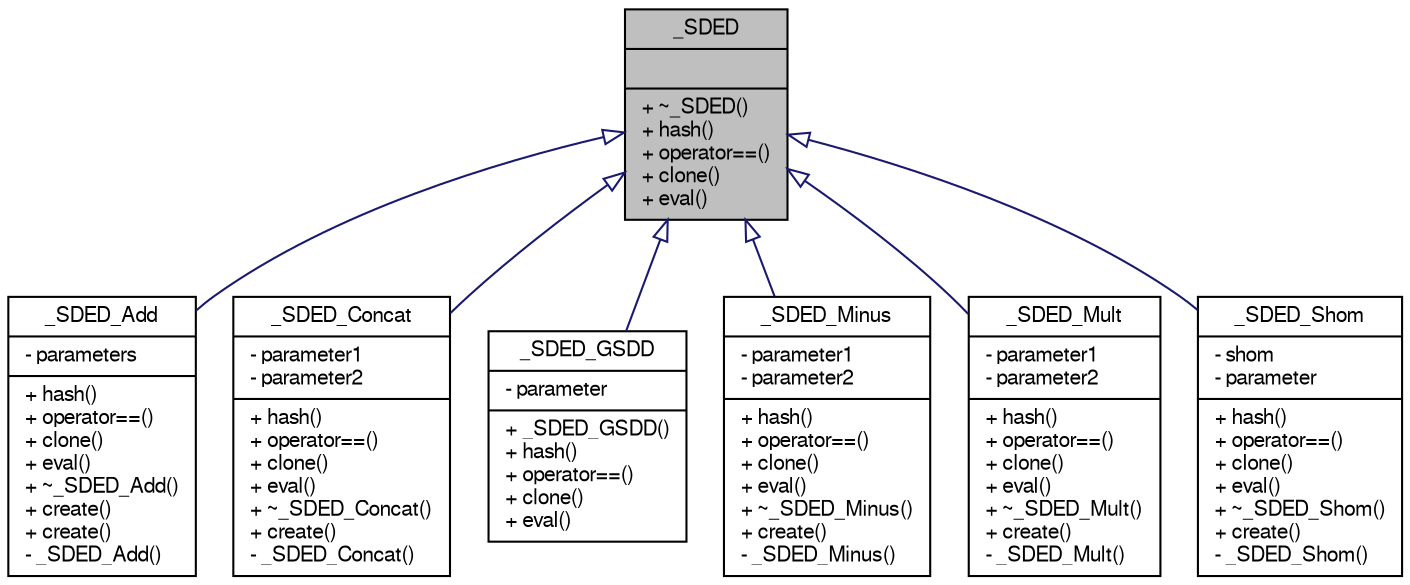 digraph "_SDED"
{
  edge [fontname="FreeSans",fontsize="10",labelfontname="FreeSans",labelfontsize="10"];
  node [fontname="FreeSans",fontsize="10",shape=record];
  Node1 [label="{_SDED\n||+ ~_SDED()\l+ hash()\l+ operator==()\l+ clone()\l+ eval()\l}",height=0.2,width=0.4,color="black", fillcolor="grey75", style="filled" fontcolor="black"];
  Node1 -> Node2 [dir="back",color="midnightblue",fontsize="10",style="solid",arrowtail="onormal",fontname="FreeSans"];
  Node2 [label="{_SDED_Add\n|- parameters\l|+ hash()\l+ operator==()\l+ clone()\l+ eval()\l+ ~_SDED_Add()\l+ create()\l+ create()\l- _SDED_Add()\l}",height=0.2,width=0.4,color="black", fillcolor="white", style="filled",URL="$class__SDED__Add.html"];
  Node1 -> Node3 [dir="back",color="midnightblue",fontsize="10",style="solid",arrowtail="onormal",fontname="FreeSans"];
  Node3 [label="{_SDED_Concat\n|- parameter1\l- parameter2\l|+ hash()\l+ operator==()\l+ clone()\l+ eval()\l+ ~_SDED_Concat()\l+ create()\l- _SDED_Concat()\l}",height=0.2,width=0.4,color="black", fillcolor="white", style="filled",URL="$class__SDED__Concat.html"];
  Node1 -> Node4 [dir="back",color="midnightblue",fontsize="10",style="solid",arrowtail="onormal",fontname="FreeSans"];
  Node4 [label="{_SDED_GSDD\n|- parameter\l|+ _SDED_GSDD()\l+ hash()\l+ operator==()\l+ clone()\l+ eval()\l}",height=0.2,width=0.4,color="black", fillcolor="white", style="filled",URL="$class__SDED__GSDD.html"];
  Node1 -> Node5 [dir="back",color="midnightblue",fontsize="10",style="solid",arrowtail="onormal",fontname="FreeSans"];
  Node5 [label="{_SDED_Minus\n|- parameter1\l- parameter2\l|+ hash()\l+ operator==()\l+ clone()\l+ eval()\l+ ~_SDED_Minus()\l+ create()\l- _SDED_Minus()\l}",height=0.2,width=0.4,color="black", fillcolor="white", style="filled",URL="$class__SDED__Minus.html"];
  Node1 -> Node6 [dir="back",color="midnightblue",fontsize="10",style="solid",arrowtail="onormal",fontname="FreeSans"];
  Node6 [label="{_SDED_Mult\n|- parameter1\l- parameter2\l|+ hash()\l+ operator==()\l+ clone()\l+ eval()\l+ ~_SDED_Mult()\l+ create()\l- _SDED_Mult()\l}",height=0.2,width=0.4,color="black", fillcolor="white", style="filled",URL="$class__SDED__Mult.html"];
  Node1 -> Node7 [dir="back",color="midnightblue",fontsize="10",style="solid",arrowtail="onormal",fontname="FreeSans"];
  Node7 [label="{_SDED_Shom\n|- shom\l- parameter\l|+ hash()\l+ operator==()\l+ clone()\l+ eval()\l+ ~_SDED_Shom()\l+ create()\l- _SDED_Shom()\l}",height=0.2,width=0.4,color="black", fillcolor="white", style="filled",URL="$class__SDED__Shom.html"];
}

